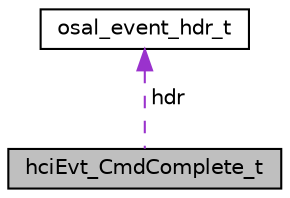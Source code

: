 digraph "hciEvt_CmdComplete_t"
{
  edge [fontname="Helvetica",fontsize="10",labelfontname="Helvetica",labelfontsize="10"];
  node [fontname="Helvetica",fontsize="10",shape=record];
  Node1 [label="hciEvt_CmdComplete_t",height=0.2,width=0.4,color="black", fillcolor="grey75", style="filled" fontcolor="black"];
  Node2 -> Node1 [dir="back",color="darkorchid3",fontsize="10",style="dashed",label=" hdr" ,fontname="Helvetica"];
  Node2 [label="osal_event_hdr_t",height=0.2,width=0.4,color="black", fillcolor="white", style="filled",URL="$structosal__event__hdr__t.html"];
}
